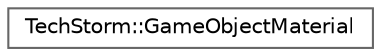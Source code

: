 digraph "Graphical Class Hierarchy"
{
 // LATEX_PDF_SIZE
  bgcolor="transparent";
  edge [fontname=Helvetica,fontsize=10,labelfontname=Helvetica,labelfontsize=10];
  node [fontname=Helvetica,fontsize=10,shape=box,height=0.2,width=0.4];
  rankdir="LR";
  Node0 [id="Node000000",label="TechStorm::GameObjectMaterial",height=0.2,width=0.4,color="grey40", fillcolor="white", style="filled",URL="$class_tech_storm_1_1_game_object_material.html",tooltip=" "];
}
